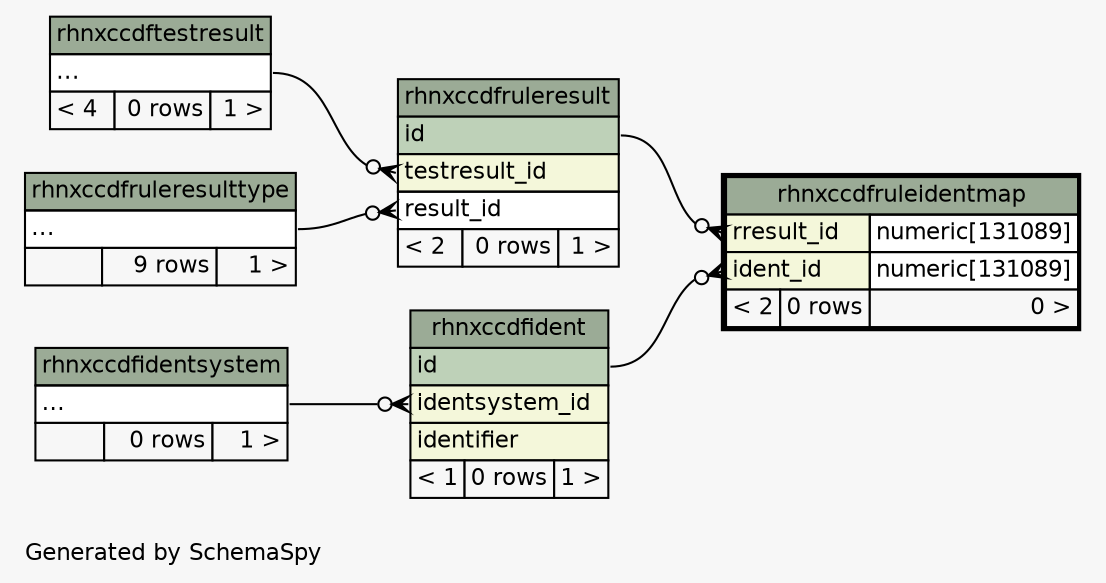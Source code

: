 // dot 2.26.0 on Linux 2.6.32-696.6.3.el6.x86_64
// SchemaSpy rev 590
digraph "twoDegreesRelationshipsDiagram" {
  graph [
    rankdir="RL"
    bgcolor="#f7f7f7"
    label="\nGenerated by SchemaSpy"
    labeljust="l"
    nodesep="0.18"
    ranksep="0.46"
    fontname="Helvetica"
    fontsize="11"
  ];
  node [
    fontname="Helvetica"
    fontsize="11"
    shape="plaintext"
  ];
  edge [
    arrowsize="0.8"
  ];
  "rhnxccdfident":"identsystem_id":w -> "rhnxccdfidentsystem":"elipses":e [arrowhead=none dir=back arrowtail=crowodot];
  "rhnxccdfruleidentmap":"ident_id":w -> "rhnxccdfident":"id":e [arrowhead=none dir=back arrowtail=crowodot];
  "rhnxccdfruleidentmap":"rresult_id":w -> "rhnxccdfruleresult":"id":e [arrowhead=none dir=back arrowtail=crowodot];
  "rhnxccdfruleresult":"result_id":w -> "rhnxccdfruleresulttype":"elipses":e [arrowhead=none dir=back arrowtail=crowodot];
  "rhnxccdfruleresult":"testresult_id":w -> "rhnxccdftestresult":"elipses":e [arrowhead=none dir=back arrowtail=crowodot];
  "rhnxccdfident" [
    label=<
    <TABLE BORDER="0" CELLBORDER="1" CELLSPACING="0" BGCOLOR="#ffffff">
      <TR><TD COLSPAN="3" BGCOLOR="#9bab96" ALIGN="CENTER">rhnxccdfident</TD></TR>
      <TR><TD PORT="id" COLSPAN="3" BGCOLOR="#bed1b8" ALIGN="LEFT">id</TD></TR>
      <TR><TD PORT="identsystem_id" COLSPAN="3" BGCOLOR="#f4f7da" ALIGN="LEFT">identsystem_id</TD></TR>
      <TR><TD PORT="identifier" COLSPAN="3" BGCOLOR="#f4f7da" ALIGN="LEFT">identifier</TD></TR>
      <TR><TD ALIGN="LEFT" BGCOLOR="#f7f7f7">&lt; 1</TD><TD ALIGN="RIGHT" BGCOLOR="#f7f7f7">0 rows</TD><TD ALIGN="RIGHT" BGCOLOR="#f7f7f7">1 &gt;</TD></TR>
    </TABLE>>
    URL="rhnxccdfident.html"
    tooltip="rhnxccdfident"
  ];
  "rhnxccdfidentsystem" [
    label=<
    <TABLE BORDER="0" CELLBORDER="1" CELLSPACING="0" BGCOLOR="#ffffff">
      <TR><TD COLSPAN="3" BGCOLOR="#9bab96" ALIGN="CENTER">rhnxccdfidentsystem</TD></TR>
      <TR><TD PORT="elipses" COLSPAN="3" ALIGN="LEFT">...</TD></TR>
      <TR><TD ALIGN="LEFT" BGCOLOR="#f7f7f7">  </TD><TD ALIGN="RIGHT" BGCOLOR="#f7f7f7">0 rows</TD><TD ALIGN="RIGHT" BGCOLOR="#f7f7f7">1 &gt;</TD></TR>
    </TABLE>>
    URL="rhnxccdfidentsystem.html"
    tooltip="rhnxccdfidentsystem"
  ];
  "rhnxccdfruleidentmap" [
    label=<
    <TABLE BORDER="2" CELLBORDER="1" CELLSPACING="0" BGCOLOR="#ffffff">
      <TR><TD COLSPAN="3" BGCOLOR="#9bab96" ALIGN="CENTER">rhnxccdfruleidentmap</TD></TR>
      <TR><TD PORT="rresult_id" COLSPAN="2" BGCOLOR="#f4f7da" ALIGN="LEFT">rresult_id</TD><TD PORT="rresult_id.type" ALIGN="LEFT">numeric[131089]</TD></TR>
      <TR><TD PORT="ident_id" COLSPAN="2" BGCOLOR="#f4f7da" ALIGN="LEFT">ident_id</TD><TD PORT="ident_id.type" ALIGN="LEFT">numeric[131089]</TD></TR>
      <TR><TD ALIGN="LEFT" BGCOLOR="#f7f7f7">&lt; 2</TD><TD ALIGN="RIGHT" BGCOLOR="#f7f7f7">0 rows</TD><TD ALIGN="RIGHT" BGCOLOR="#f7f7f7">0 &gt;</TD></TR>
    </TABLE>>
    URL="rhnxccdfruleidentmap.html"
    tooltip="rhnxccdfruleidentmap"
  ];
  "rhnxccdfruleresult" [
    label=<
    <TABLE BORDER="0" CELLBORDER="1" CELLSPACING="0" BGCOLOR="#ffffff">
      <TR><TD COLSPAN="3" BGCOLOR="#9bab96" ALIGN="CENTER">rhnxccdfruleresult</TD></TR>
      <TR><TD PORT="id" COLSPAN="3" BGCOLOR="#bed1b8" ALIGN="LEFT">id</TD></TR>
      <TR><TD PORT="testresult_id" COLSPAN="3" BGCOLOR="#f4f7da" ALIGN="LEFT">testresult_id</TD></TR>
      <TR><TD PORT="result_id" COLSPAN="3" ALIGN="LEFT">result_id</TD></TR>
      <TR><TD ALIGN="LEFT" BGCOLOR="#f7f7f7">&lt; 2</TD><TD ALIGN="RIGHT" BGCOLOR="#f7f7f7">0 rows</TD><TD ALIGN="RIGHT" BGCOLOR="#f7f7f7">1 &gt;</TD></TR>
    </TABLE>>
    URL="rhnxccdfruleresult.html"
    tooltip="rhnxccdfruleresult"
  ];
  "rhnxccdfruleresulttype" [
    label=<
    <TABLE BORDER="0" CELLBORDER="1" CELLSPACING="0" BGCOLOR="#ffffff">
      <TR><TD COLSPAN="3" BGCOLOR="#9bab96" ALIGN="CENTER">rhnxccdfruleresulttype</TD></TR>
      <TR><TD PORT="elipses" COLSPAN="3" ALIGN="LEFT">...</TD></TR>
      <TR><TD ALIGN="LEFT" BGCOLOR="#f7f7f7">  </TD><TD ALIGN="RIGHT" BGCOLOR="#f7f7f7">9 rows</TD><TD ALIGN="RIGHT" BGCOLOR="#f7f7f7">1 &gt;</TD></TR>
    </TABLE>>
    URL="rhnxccdfruleresulttype.html"
    tooltip="rhnxccdfruleresulttype"
  ];
  "rhnxccdftestresult" [
    label=<
    <TABLE BORDER="0" CELLBORDER="1" CELLSPACING="0" BGCOLOR="#ffffff">
      <TR><TD COLSPAN="3" BGCOLOR="#9bab96" ALIGN="CENTER">rhnxccdftestresult</TD></TR>
      <TR><TD PORT="elipses" COLSPAN="3" ALIGN="LEFT">...</TD></TR>
      <TR><TD ALIGN="LEFT" BGCOLOR="#f7f7f7">&lt; 4</TD><TD ALIGN="RIGHT" BGCOLOR="#f7f7f7">0 rows</TD><TD ALIGN="RIGHT" BGCOLOR="#f7f7f7">1 &gt;</TD></TR>
    </TABLE>>
    URL="rhnxccdftestresult.html"
    tooltip="rhnxccdftestresult"
  ];
}
